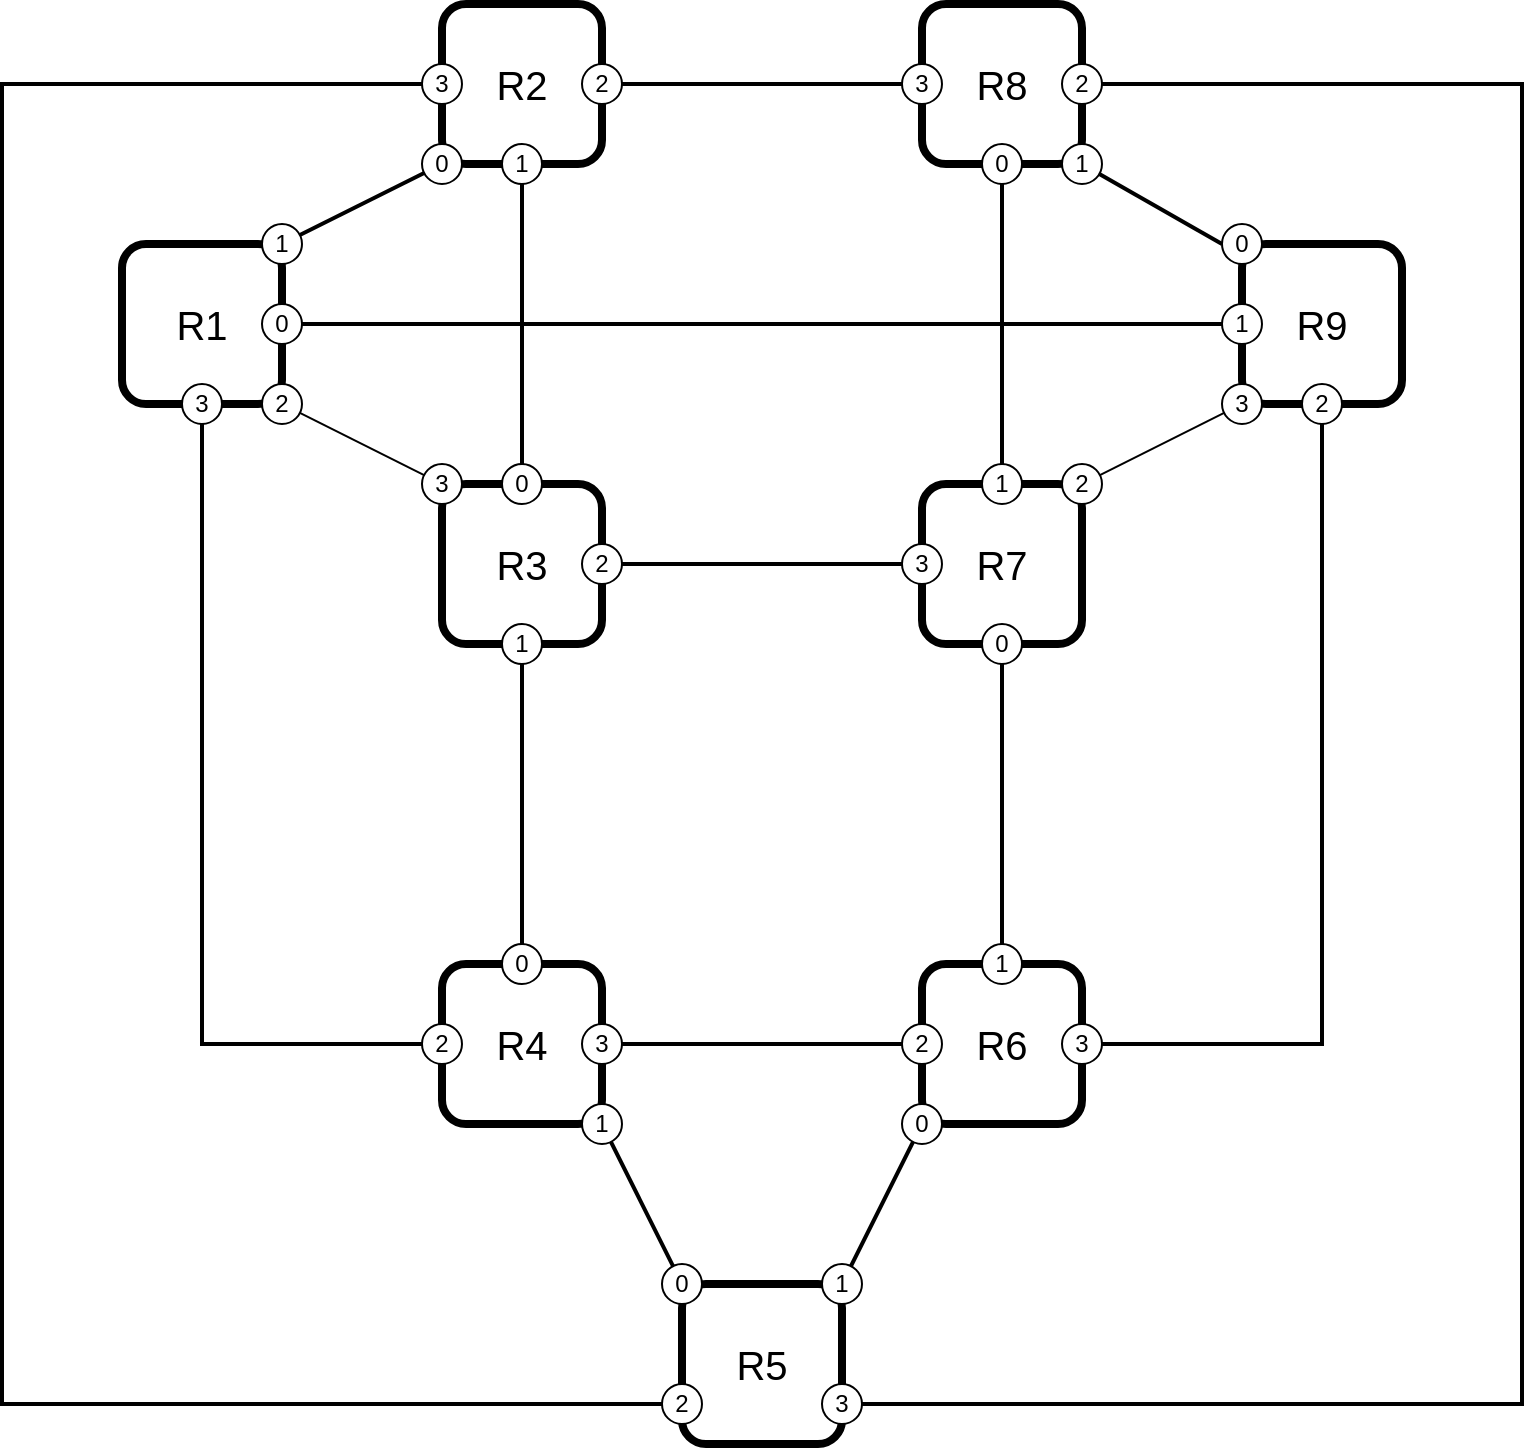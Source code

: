 <mxfile version="24.7.8" pages="3">
  <diagram name="old" id="K5TnG4yaBSOgg7m7bBT9">
    <mxGraphModel dx="1434" dy="914" grid="1" gridSize="10" guides="1" tooltips="1" connect="1" arrows="1" fold="1" page="1" pageScale="1" pageWidth="1100" pageHeight="850" math="0" shadow="0">
      <root>
        <mxCell id="0" />
        <mxCell id="1" parent="0" />
        <mxCell id="mAi5bpOYtt7wcQZXJckd-19" value="R2" style="rounded=1;whiteSpace=wrap;html=1;strokeWidth=4;fontFamily=Helvetica;fontSize=20;perimeterSpacing=1;" parent="1" vertex="1">
          <mxGeometry x="380" y="60" width="80" height="80" as="geometry" />
        </mxCell>
        <mxCell id="mAi5bpOYtt7wcQZXJckd-20" value="R8" style="rounded=1;whiteSpace=wrap;html=1;strokeWidth=4;fontFamily=Helvetica;fontSize=20;perimeterSpacing=1;" parent="1" vertex="1">
          <mxGeometry x="620" y="60" width="80" height="80" as="geometry" />
        </mxCell>
        <mxCell id="mAi5bpOYtt7wcQZXJckd-21" value="R3" style="rounded=1;whiteSpace=wrap;html=1;strokeWidth=4;fontFamily=Helvetica;fontSize=20;perimeterSpacing=1;" parent="1" vertex="1">
          <mxGeometry x="380" y="300" width="80" height="80" as="geometry" />
        </mxCell>
        <mxCell id="mAi5bpOYtt7wcQZXJckd-22" value="R7" style="rounded=1;whiteSpace=wrap;html=1;strokeWidth=4;fontFamily=Helvetica;fontSize=20;perimeterSpacing=1;" parent="1" vertex="1">
          <mxGeometry x="620" y="300" width="80" height="80" as="geometry" />
        </mxCell>
        <mxCell id="mAi5bpOYtt7wcQZXJckd-23" value="R4" style="rounded=1;whiteSpace=wrap;html=1;strokeWidth=4;fontFamily=Helvetica;fontSize=20;perimeterSpacing=1;" parent="1" vertex="1">
          <mxGeometry x="380" y="540" width="80" height="80" as="geometry" />
        </mxCell>
        <mxCell id="mAi5bpOYtt7wcQZXJckd-24" value="R6" style="rounded=1;whiteSpace=wrap;html=1;strokeWidth=4;fontFamily=Helvetica;fontSize=20;perimeterSpacing=1;" parent="1" vertex="1">
          <mxGeometry x="620" y="540" width="80" height="80" as="geometry" />
        </mxCell>
        <mxCell id="mAi5bpOYtt7wcQZXJckd-25" value="R1" style="rounded=1;whiteSpace=wrap;html=1;strokeWidth=4;fontFamily=Helvetica;fontSize=20;perimeterSpacing=1;" parent="1" vertex="1">
          <mxGeometry x="220" y="180" width="80" height="80" as="geometry" />
        </mxCell>
        <mxCell id="mAi5bpOYtt7wcQZXJckd-26" value="R9" style="rounded=1;whiteSpace=wrap;html=1;strokeWidth=4;fontFamily=Helvetica;fontSize=20;perimeterSpacing=1;" parent="1" vertex="1">
          <mxGeometry x="780" y="180" width="80" height="80" as="geometry" />
        </mxCell>
        <mxCell id="mAi5bpOYtt7wcQZXJckd-27" value="R5" style="rounded=1;whiteSpace=wrap;html=1;strokeWidth=4;fontFamily=Helvetica;fontSize=20;perimeterSpacing=1;" parent="1" vertex="1">
          <mxGeometry x="500" y="700" width="80" height="80" as="geometry" />
        </mxCell>
        <mxCell id="mAi5bpOYtt7wcQZXJckd-42" value="1" style="ellipse;whiteSpace=wrap;html=1;aspect=fixed;" parent="1" vertex="1">
          <mxGeometry x="290" y="170" width="20" height="20" as="geometry" />
        </mxCell>
        <mxCell id="mAi5bpOYtt7wcQZXJckd-58" value="0" style="ellipse;whiteSpace=wrap;html=1;aspect=fixed;" parent="1" vertex="1">
          <mxGeometry x="370" y="130" width="20" height="20" as="geometry" />
        </mxCell>
        <mxCell id="mAi5bpOYtt7wcQZXJckd-59" value="1" style="ellipse;whiteSpace=wrap;html=1;aspect=fixed;" parent="1" vertex="1">
          <mxGeometry x="410" y="130" width="20" height="20" as="geometry" />
        </mxCell>
        <mxCell id="mAi5bpOYtt7wcQZXJckd-60" value="0" style="ellipse;whiteSpace=wrap;html=1;aspect=fixed;" parent="1" vertex="1">
          <mxGeometry x="410" y="290" width="20" height="20" as="geometry" />
        </mxCell>
        <mxCell id="mAi5bpOYtt7wcQZXJckd-61" value="3" style="ellipse;whiteSpace=wrap;html=1;aspect=fixed;" parent="1" vertex="1">
          <mxGeometry x="370" y="290" width="20" height="20" as="geometry" />
        </mxCell>
        <mxCell id="mAi5bpOYtt7wcQZXJckd-62" value="2" style="ellipse;whiteSpace=wrap;html=1;aspect=fixed;" parent="1" vertex="1">
          <mxGeometry x="450" y="330" width="20" height="20" as="geometry" />
        </mxCell>
        <mxCell id="mAi5bpOYtt7wcQZXJckd-63" value="1" style="ellipse;whiteSpace=wrap;html=1;aspect=fixed;" parent="1" vertex="1">
          <mxGeometry x="410" y="370" width="20" height="20" as="geometry" />
        </mxCell>
        <mxCell id="mAi5bpOYtt7wcQZXJckd-64" value="0" style="ellipse;whiteSpace=wrap;html=1;aspect=fixed;" parent="1" vertex="1">
          <mxGeometry x="410" y="530" width="20" height="20" as="geometry" />
        </mxCell>
        <mxCell id="mAi5bpOYtt7wcQZXJckd-65" value="1" style="ellipse;whiteSpace=wrap;html=1;aspect=fixed;" parent="1" vertex="1">
          <mxGeometry x="650" y="530" width="20" height="20" as="geometry" />
        </mxCell>
        <mxCell id="mAi5bpOYtt7wcQZXJckd-66" value="0" style="ellipse;whiteSpace=wrap;html=1;aspect=fixed;" parent="1" vertex="1">
          <mxGeometry x="650" y="370" width="20" height="20" as="geometry" />
        </mxCell>
        <mxCell id="mAi5bpOYtt7wcQZXJckd-67" value="1" style="ellipse;whiteSpace=wrap;html=1;aspect=fixed;" parent="1" vertex="1">
          <mxGeometry x="650" y="290" width="20" height="20" as="geometry" />
        </mxCell>
        <mxCell id="mAi5bpOYtt7wcQZXJckd-68" value="0" style="ellipse;whiteSpace=wrap;html=1;aspect=fixed;" parent="1" vertex="1">
          <mxGeometry x="650" y="130" width="20" height="20" as="geometry" />
        </mxCell>
        <mxCell id="mAi5bpOYtt7wcQZXJckd-69" value="3" style="ellipse;whiteSpace=wrap;html=1;aspect=fixed;" parent="1" vertex="1">
          <mxGeometry x="610" y="90" width="20" height="20" as="geometry" />
        </mxCell>
        <mxCell id="mAi5bpOYtt7wcQZXJckd-70" value="2" style="ellipse;whiteSpace=wrap;html=1;aspect=fixed;" parent="1" vertex="1">
          <mxGeometry x="450" y="90" width="20" height="20" as="geometry" />
        </mxCell>
        <mxCell id="mAi5bpOYtt7wcQZXJckd-71" value="3" style="ellipse;whiteSpace=wrap;html=1;aspect=fixed;" parent="1" vertex="1">
          <mxGeometry x="770" y="250" width="20" height="20" as="geometry" />
        </mxCell>
        <mxCell id="mAi5bpOYtt7wcQZXJckd-72" value="0" style="ellipse;whiteSpace=wrap;html=1;aspect=fixed;" parent="1" vertex="1">
          <mxGeometry x="770" y="170" width="20" height="20" as="geometry" />
        </mxCell>
        <mxCell id="mAi5bpOYtt7wcQZXJckd-73" value="1" style="ellipse;whiteSpace=wrap;html=1;aspect=fixed;" parent="1" vertex="1">
          <mxGeometry x="690" y="130" width="20" height="20" as="geometry" />
        </mxCell>
        <mxCell id="mAi5bpOYtt7wcQZXJckd-74" value="2" style="ellipse;whiteSpace=wrap;html=1;aspect=fixed;" parent="1" vertex="1">
          <mxGeometry x="290" y="250" width="20" height="20" as="geometry" />
        </mxCell>
        <mxCell id="mAi5bpOYtt7wcQZXJckd-75" value="1" style="ellipse;whiteSpace=wrap;html=1;aspect=fixed;" parent="1" vertex="1">
          <mxGeometry x="450" y="610" width="20" height="20" as="geometry" />
        </mxCell>
        <mxCell id="mAi5bpOYtt7wcQZXJckd-76" value="3" style="ellipse;whiteSpace=wrap;html=1;aspect=fixed;" parent="1" vertex="1">
          <mxGeometry x="450" y="570" width="20" height="20" as="geometry" />
        </mxCell>
        <mxCell id="mAi5bpOYtt7wcQZXJckd-77" value="2" style="ellipse;whiteSpace=wrap;html=1;aspect=fixed;" parent="1" vertex="1">
          <mxGeometry x="610" y="570" width="20" height="20" as="geometry" />
        </mxCell>
        <mxCell id="mAi5bpOYtt7wcQZXJckd-78" value="0" style="ellipse;whiteSpace=wrap;html=1;aspect=fixed;" parent="1" vertex="1">
          <mxGeometry x="610" y="610" width="20" height="20" as="geometry" />
        </mxCell>
        <mxCell id="mAi5bpOYtt7wcQZXJckd-79" value="0" style="ellipse;whiteSpace=wrap;html=1;aspect=fixed;" parent="1" vertex="1">
          <mxGeometry x="490" y="690" width="20" height="20" as="geometry" />
        </mxCell>
        <mxCell id="mAi5bpOYtt7wcQZXJckd-80" value="1" style="ellipse;whiteSpace=wrap;html=1;aspect=fixed;" parent="1" vertex="1">
          <mxGeometry x="570" y="690" width="20" height="20" as="geometry" />
        </mxCell>
        <mxCell id="mAi5bpOYtt7wcQZXJckd-81" value="3" style="ellipse;whiteSpace=wrap;html=1;aspect=fixed;" parent="1" vertex="1">
          <mxGeometry x="610" y="330" width="20" height="20" as="geometry" />
        </mxCell>
        <mxCell id="mAi5bpOYtt7wcQZXJckd-82" value="2" style="ellipse;whiteSpace=wrap;html=1;aspect=fixed;" parent="1" vertex="1">
          <mxGeometry x="690" y="290" width="20" height="20" as="geometry" />
        </mxCell>
        <mxCell id="mAi5bpOYtt7wcQZXJckd-83" value="0" style="ellipse;whiteSpace=wrap;html=1;aspect=fixed;" parent="1" vertex="1">
          <mxGeometry x="290" y="210" width="20" height="20" as="geometry" />
        </mxCell>
        <mxCell id="mAi5bpOYtt7wcQZXJckd-84" value="1" style="ellipse;whiteSpace=wrap;html=1;aspect=fixed;" parent="1" vertex="1">
          <mxGeometry x="770" y="210" width="20" height="20" as="geometry" />
        </mxCell>
        <mxCell id="mAi5bpOYtt7wcQZXJckd-85" value="" style="endArrow=none;html=1;rounded=0;strokeWidth=2;" parent="1" source="mAi5bpOYtt7wcQZXJckd-42" target="mAi5bpOYtt7wcQZXJckd-58" edge="1">
          <mxGeometry width="50" height="50" relative="1" as="geometry">
            <mxPoint x="380" y="300" as="sourcePoint" />
            <mxPoint x="430" y="250" as="targetPoint" />
          </mxGeometry>
        </mxCell>
        <mxCell id="mAi5bpOYtt7wcQZXJckd-86" value="" style="endArrow=none;html=1;rounded=0;exitX=0.5;exitY=0;exitDx=0;exitDy=0;strokeWidth=2;" parent="1" source="mAi5bpOYtt7wcQZXJckd-60" target="mAi5bpOYtt7wcQZXJckd-59" edge="1">
          <mxGeometry width="50" height="50" relative="1" as="geometry">
            <mxPoint x="380" y="300" as="sourcePoint" />
            <mxPoint x="430" y="250" as="targetPoint" />
          </mxGeometry>
        </mxCell>
        <mxCell id="mAi5bpOYtt7wcQZXJckd-87" value="" style="endArrow=none;html=1;rounded=0;strokeWidth=2;" parent="1" source="mAi5bpOYtt7wcQZXJckd-64" target="mAi5bpOYtt7wcQZXJckd-63" edge="1">
          <mxGeometry width="50" height="50" relative="1" as="geometry">
            <mxPoint x="380" y="560" as="sourcePoint" />
            <mxPoint x="430" y="510" as="targetPoint" />
          </mxGeometry>
        </mxCell>
        <mxCell id="mAi5bpOYtt7wcQZXJckd-88" value="" style="endArrow=none;html=1;rounded=0;strokeWidth=2;" parent="1" source="mAi5bpOYtt7wcQZXJckd-79" target="mAi5bpOYtt7wcQZXJckd-75" edge="1">
          <mxGeometry width="50" height="50" relative="1" as="geometry">
            <mxPoint x="430" y="680" as="sourcePoint" />
            <mxPoint x="480" y="630" as="targetPoint" />
          </mxGeometry>
        </mxCell>
        <mxCell id="mAi5bpOYtt7wcQZXJckd-89" value="" style="endArrow=none;html=1;rounded=0;strokeWidth=2;" parent="1" source="mAi5bpOYtt7wcQZXJckd-76" target="mAi5bpOYtt7wcQZXJckd-77" edge="1">
          <mxGeometry width="50" height="50" relative="1" as="geometry">
            <mxPoint x="430" y="680" as="sourcePoint" />
            <mxPoint x="480" y="630" as="targetPoint" />
          </mxGeometry>
        </mxCell>
        <mxCell id="mAi5bpOYtt7wcQZXJckd-90" value="" style="endArrow=none;html=1;rounded=0;strokeWidth=2;" parent="1" source="mAi5bpOYtt7wcQZXJckd-80" target="mAi5bpOYtt7wcQZXJckd-78" edge="1">
          <mxGeometry width="50" height="50" relative="1" as="geometry">
            <mxPoint x="430" y="680" as="sourcePoint" />
            <mxPoint x="480" y="630" as="targetPoint" />
          </mxGeometry>
        </mxCell>
        <mxCell id="mAi5bpOYtt7wcQZXJckd-91" value="" style="endArrow=none;html=1;rounded=0;strokeWidth=2;" parent="1" source="mAi5bpOYtt7wcQZXJckd-65" target="mAi5bpOYtt7wcQZXJckd-66" edge="1">
          <mxGeometry width="50" height="50" relative="1" as="geometry">
            <mxPoint x="670" y="540" as="sourcePoint" />
            <mxPoint x="720" y="490" as="targetPoint" />
          </mxGeometry>
        </mxCell>
        <mxCell id="mAi5bpOYtt7wcQZXJckd-92" value="" style="endArrow=none;html=1;rounded=0;strokeWidth=2;" parent="1" source="mAi5bpOYtt7wcQZXJckd-62" target="mAi5bpOYtt7wcQZXJckd-81" edge="1">
          <mxGeometry width="50" height="50" relative="1" as="geometry">
            <mxPoint x="620" y="440" as="sourcePoint" />
            <mxPoint x="670" y="390" as="targetPoint" />
          </mxGeometry>
        </mxCell>
        <mxCell id="mAi5bpOYtt7wcQZXJckd-93" value="" style="endArrow=none;html=1;rounded=0;" parent="1" source="mAi5bpOYtt7wcQZXJckd-82" target="mAi5bpOYtt7wcQZXJckd-71" edge="1">
          <mxGeometry width="50" height="50" relative="1" as="geometry">
            <mxPoint x="620" y="340" as="sourcePoint" />
            <mxPoint x="670" y="290" as="targetPoint" />
          </mxGeometry>
        </mxCell>
        <mxCell id="mAi5bpOYtt7wcQZXJckd-94" value="" style="endArrow=none;html=1;rounded=0;entryX=0;entryY=0.5;entryDx=0;entryDy=0;strokeWidth=2;" parent="1" source="mAi5bpOYtt7wcQZXJckd-73" target="mAi5bpOYtt7wcQZXJckd-72" edge="1">
          <mxGeometry width="50" height="50" relative="1" as="geometry">
            <mxPoint x="620" y="230" as="sourcePoint" />
            <mxPoint x="670" y="180" as="targetPoint" />
          </mxGeometry>
        </mxCell>
        <mxCell id="mAi5bpOYtt7wcQZXJckd-95" value="" style="endArrow=none;html=1;rounded=0;strokeWidth=2;" parent="1" source="mAi5bpOYtt7wcQZXJckd-67" target="mAi5bpOYtt7wcQZXJckd-68" edge="1">
          <mxGeometry width="50" height="50" relative="1" as="geometry">
            <mxPoint x="620" y="220" as="sourcePoint" />
            <mxPoint x="670" y="170" as="targetPoint" />
          </mxGeometry>
        </mxCell>
        <mxCell id="mAi5bpOYtt7wcQZXJckd-96" value="" style="endArrow=none;html=1;rounded=0;strokeWidth=2;" parent="1" source="mAi5bpOYtt7wcQZXJckd-70" target="mAi5bpOYtt7wcQZXJckd-69" edge="1">
          <mxGeometry width="50" height="50" relative="1" as="geometry">
            <mxPoint x="530" y="220" as="sourcePoint" />
            <mxPoint x="580" y="170" as="targetPoint" />
          </mxGeometry>
        </mxCell>
        <mxCell id="mAi5bpOYtt7wcQZXJckd-97" value="" style="endArrow=none;html=1;rounded=0;" parent="1" source="mAi5bpOYtt7wcQZXJckd-74" target="mAi5bpOYtt7wcQZXJckd-61" edge="1">
          <mxGeometry width="50" height="50" relative="1" as="geometry">
            <mxPoint x="460" y="220" as="sourcePoint" />
            <mxPoint x="510" y="170" as="targetPoint" />
          </mxGeometry>
        </mxCell>
        <mxCell id="mAi5bpOYtt7wcQZXJckd-98" value="" style="endArrow=none;html=1;rounded=0;strokeWidth=2;" parent="1" source="mAi5bpOYtt7wcQZXJckd-83" target="mAi5bpOYtt7wcQZXJckd-84" edge="1">
          <mxGeometry width="50" height="50" relative="1" as="geometry">
            <mxPoint x="380" y="250" as="sourcePoint" />
            <mxPoint x="430" y="200" as="targetPoint" />
          </mxGeometry>
        </mxCell>
        <mxCell id="mAi5bpOYtt7wcQZXJckd-99" value="3" style="ellipse;whiteSpace=wrap;html=1;aspect=fixed;" parent="1" vertex="1">
          <mxGeometry x="250" y="250" width="20" height="20" as="geometry" />
        </mxCell>
        <mxCell id="mAi5bpOYtt7wcQZXJckd-100" value="2" style="ellipse;whiteSpace=wrap;html=1;aspect=fixed;" parent="1" vertex="1">
          <mxGeometry x="370" y="570" width="20" height="20" as="geometry" />
        </mxCell>
        <mxCell id="mAi5bpOYtt7wcQZXJckd-101" value="2" style="ellipse;whiteSpace=wrap;html=1;aspect=fixed;" parent="1" vertex="1">
          <mxGeometry x="810" y="250" width="20" height="20" as="geometry" />
        </mxCell>
        <mxCell id="mAi5bpOYtt7wcQZXJckd-102" value="3" style="ellipse;whiteSpace=wrap;html=1;aspect=fixed;" parent="1" vertex="1">
          <mxGeometry x="690" y="570" width="20" height="20" as="geometry" />
        </mxCell>
        <mxCell id="mAi5bpOYtt7wcQZXJckd-103" value="" style="endArrow=none;html=1;rounded=0;edgeStyle=orthogonalEdgeStyle;strokeWidth=2;" parent="1" source="mAi5bpOYtt7wcQZXJckd-100" target="mAi5bpOYtt7wcQZXJckd-99" edge="1">
          <mxGeometry width="50" height="50" relative="1" as="geometry">
            <mxPoint x="490" y="410" as="sourcePoint" />
            <mxPoint x="540" y="360" as="targetPoint" />
          </mxGeometry>
        </mxCell>
        <mxCell id="mAi5bpOYtt7wcQZXJckd-104" value="" style="endArrow=none;html=1;rounded=0;edgeStyle=orthogonalEdgeStyle;strokeWidth=2;" parent="1" source="mAi5bpOYtt7wcQZXJckd-102" target="mAi5bpOYtt7wcQZXJckd-101" edge="1">
          <mxGeometry width="50" height="50" relative="1" as="geometry">
            <mxPoint x="490" y="410" as="sourcePoint" />
            <mxPoint x="540" y="360" as="targetPoint" />
          </mxGeometry>
        </mxCell>
        <mxCell id="mAi5bpOYtt7wcQZXJckd-105" value="3" style="ellipse;whiteSpace=wrap;html=1;aspect=fixed;" parent="1" vertex="1">
          <mxGeometry x="370" y="90" width="20" height="20" as="geometry" />
        </mxCell>
        <mxCell id="mAi5bpOYtt7wcQZXJckd-106" value="2" style="ellipse;whiteSpace=wrap;html=1;aspect=fixed;" parent="1" vertex="1">
          <mxGeometry x="690" y="90" width="20" height="20" as="geometry" />
        </mxCell>
        <mxCell id="mAi5bpOYtt7wcQZXJckd-108" value="2" style="ellipse;whiteSpace=wrap;html=1;aspect=fixed;" parent="1" vertex="1">
          <mxGeometry x="490" y="750" width="20" height="20" as="geometry" />
        </mxCell>
        <mxCell id="mAi5bpOYtt7wcQZXJckd-109" value="3" style="ellipse;whiteSpace=wrap;html=1;aspect=fixed;" parent="1" vertex="1">
          <mxGeometry x="570" y="750" width="20" height="20" as="geometry" />
        </mxCell>
        <mxCell id="mAi5bpOYtt7wcQZXJckd-110" value="" style="endArrow=none;html=1;rounded=0;edgeStyle=orthogonalEdgeStyle;strokeWidth=2;" parent="1" source="mAi5bpOYtt7wcQZXJckd-108" target="mAi5bpOYtt7wcQZXJckd-105" edge="1">
          <mxGeometry width="50" height="50" relative="1" as="geometry">
            <mxPoint x="460" y="740" as="sourcePoint" />
            <mxPoint x="360" y="100" as="targetPoint" />
            <Array as="points">
              <mxPoint x="160" y="760" />
              <mxPoint x="160" y="100" />
            </Array>
          </mxGeometry>
        </mxCell>
        <mxCell id="mAi5bpOYtt7wcQZXJckd-111" value="" style="endArrow=none;html=1;rounded=0;edgeStyle=orthogonalEdgeStyle;strokeWidth=2;" parent="1" source="mAi5bpOYtt7wcQZXJckd-109" target="mAi5bpOYtt7wcQZXJckd-106" edge="1">
          <mxGeometry width="50" height="50" relative="1" as="geometry">
            <mxPoint x="490" y="270" as="sourcePoint" />
            <mxPoint x="540" y="220" as="targetPoint" />
            <Array as="points">
              <mxPoint x="920" y="760" />
              <mxPoint x="920" y="100" />
            </Array>
          </mxGeometry>
        </mxCell>
      </root>
    </mxGraphModel>
  </diagram>
  <diagram id="TZfqGonLEx3rINjEcH3S" name="uni">
    <mxGraphModel dx="1434" dy="914" grid="1" gridSize="10" guides="1" tooltips="1" connect="1" arrows="1" fold="1" page="1" pageScale="1" pageWidth="1100" pageHeight="850" math="0" shadow="0">
      <root>
        <mxCell id="0" />
        <mxCell id="1" parent="0" />
        <mxCell id="XlkFAfoqpxD81n8Z_oae-1" value="R1" style="rounded=1;whiteSpace=wrap;html=1;strokeWidth=5;fontFamily=Helvetica;fontSize=20;perimeterSpacing=1;fillColor=#D4E1F5;" parent="1" vertex="1">
          <mxGeometry x="40" y="240" width="80" height="80" as="geometry" />
        </mxCell>
        <mxCell id="XlkFAfoqpxD81n8Z_oae-2" value="1" style="ellipse;whiteSpace=wrap;html=1;aspect=fixed;" parent="1" vertex="1">
          <mxGeometry x="110" y="250" width="20" height="20" as="geometry" />
        </mxCell>
        <mxCell id="XlkFAfoqpxD81n8Z_oae-6" value="R9" style="rounded=1;whiteSpace=wrap;html=1;strokeWidth=5;fontFamily=Helvetica;fontSize=20;perimeterSpacing=1;fillColor=#D4E1F5;" parent="1" vertex="1">
          <mxGeometry x="40" y="480" width="80" height="80" as="geometry" />
        </mxCell>
        <mxCell id="XlkFAfoqpxD81n8Z_oae-7" value="R2" style="rounded=1;whiteSpace=wrap;html=1;strokeWidth=5;fontFamily=Helvetica;fontSize=20;perimeterSpacing=1;fillColor=#D4E1F5;" parent="1" vertex="1">
          <mxGeometry x="280" y="240" width="80" height="80" as="geometry" />
        </mxCell>
        <mxCell id="XlkFAfoqpxD81n8Z_oae-8" value="R8" style="rounded=1;whiteSpace=wrap;html=1;strokeWidth=5;fontFamily=Helvetica;fontSize=20;perimeterSpacing=1;fillColor=#D4E1F5;" parent="1" vertex="1">
          <mxGeometry x="280" y="480" width="80" height="80" as="geometry" />
        </mxCell>
        <mxCell id="XlkFAfoqpxD81n8Z_oae-9" value="R3" style="rounded=1;whiteSpace=wrap;html=1;strokeWidth=5;fontFamily=Helvetica;fontSize=20;perimeterSpacing=1;fillColor=#D4E1F5;" parent="1" vertex="1">
          <mxGeometry x="520" y="240" width="80" height="80" as="geometry" />
        </mxCell>
        <mxCell id="XlkFAfoqpxD81n8Z_oae-10" value="R7" style="rounded=1;whiteSpace=wrap;html=1;strokeWidth=5;fontFamily=Helvetica;fontSize=20;perimeterSpacing=1;fillColor=#D4E1F5;" parent="1" vertex="1">
          <mxGeometry x="520" y="480" width="80" height="80" as="geometry" />
        </mxCell>
        <mxCell id="XlkFAfoqpxD81n8Z_oae-11" value="R4" style="rounded=1;whiteSpace=wrap;html=1;strokeWidth=5;fontFamily=Helvetica;fontSize=20;perimeterSpacing=1;fillColor=#D4E1F5;" parent="1" vertex="1">
          <mxGeometry x="760" y="240" width="80" height="80" as="geometry" />
        </mxCell>
        <mxCell id="XlkFAfoqpxD81n8Z_oae-12" value="R6" style="rounded=1;whiteSpace=wrap;html=1;strokeWidth=5;fontFamily=Helvetica;fontSize=20;perimeterSpacing=1;fillColor=#D4E1F5;" parent="1" vertex="1">
          <mxGeometry x="760" y="480" width="80" height="80" as="geometry" />
        </mxCell>
        <mxCell id="XlkFAfoqpxD81n8Z_oae-13" value="R5" style="rounded=1;whiteSpace=wrap;html=1;strokeWidth=5;fontFamily=Helvetica;fontSize=20;perimeterSpacing=1;fillColor=#D4E1F5;" parent="1" vertex="1">
          <mxGeometry x="1000" y="360" width="80" height="80" as="geometry" />
        </mxCell>
        <mxCell id="XlkFAfoqpxD81n8Z_oae-14" value="0" style="ellipse;whiteSpace=wrap;html=1;aspect=fixed;" parent="1" vertex="1">
          <mxGeometry x="270" y="250" width="20" height="20" as="geometry" />
        </mxCell>
        <mxCell id="XlkFAfoqpxD81n8Z_oae-15" value="0" style="ellipse;whiteSpace=wrap;html=1;aspect=fixed;" parent="1" vertex="1">
          <mxGeometry x="110" y="530" width="20" height="20" as="geometry" />
        </mxCell>
        <mxCell id="XlkFAfoqpxD81n8Z_oae-16" value="1" style="ellipse;whiteSpace=wrap;html=1;aspect=fixed;" parent="1" vertex="1">
          <mxGeometry x="270" y="530" width="20" height="20" as="geometry" />
        </mxCell>
        <mxCell id="XlkFAfoqpxD81n8Z_oae-17" value="1" style="ellipse;whiteSpace=wrap;html=1;aspect=fixed;" parent="1" vertex="1">
          <mxGeometry x="350" y="250" width="20" height="20" as="geometry" />
        </mxCell>
        <mxCell id="XlkFAfoqpxD81n8Z_oae-18" value="0" style="ellipse;whiteSpace=wrap;html=1;aspect=fixed;" parent="1" vertex="1">
          <mxGeometry x="510" y="250" width="20" height="20" as="geometry" />
        </mxCell>
        <mxCell id="XlkFAfoqpxD81n8Z_oae-19" value="0" style="ellipse;whiteSpace=wrap;html=1;aspect=fixed;" parent="1" vertex="1">
          <mxGeometry x="350" y="530" width="20" height="20" as="geometry" />
        </mxCell>
        <mxCell id="XlkFAfoqpxD81n8Z_oae-20" value="1" style="ellipse;whiteSpace=wrap;html=1;aspect=fixed;" parent="1" vertex="1">
          <mxGeometry x="510" y="530" width="20" height="20" as="geometry" />
        </mxCell>
        <mxCell id="XlkFAfoqpxD81n8Z_oae-21" value="1" style="ellipse;whiteSpace=wrap;html=1;aspect=fixed;" parent="1" vertex="1">
          <mxGeometry x="590" y="250" width="20" height="20" as="geometry" />
        </mxCell>
        <mxCell id="XlkFAfoqpxD81n8Z_oae-22" value="0" style="ellipse;whiteSpace=wrap;html=1;aspect=fixed;" parent="1" vertex="1">
          <mxGeometry x="750" y="250" width="20" height="20" as="geometry" />
        </mxCell>
        <mxCell id="XlkFAfoqpxD81n8Z_oae-23" value="0" style="ellipse;whiteSpace=wrap;html=1;aspect=fixed;" parent="1" vertex="1">
          <mxGeometry x="590" y="530" width="20" height="20" as="geometry" />
        </mxCell>
        <mxCell id="XlkFAfoqpxD81n8Z_oae-24" value="1" style="ellipse;whiteSpace=wrap;html=1;aspect=fixed;" parent="1" vertex="1">
          <mxGeometry x="750" y="530" width="20" height="20" as="geometry" />
        </mxCell>
        <mxCell id="XlkFAfoqpxD81n8Z_oae-25" value="1" style="ellipse;whiteSpace=wrap;html=1;aspect=fixed;" parent="1" vertex="1">
          <mxGeometry x="830" y="270" width="20" height="20" as="geometry" />
        </mxCell>
        <mxCell id="XlkFAfoqpxD81n8Z_oae-26" value="0" style="ellipse;whiteSpace=wrap;html=1;aspect=fixed;" parent="1" vertex="1">
          <mxGeometry x="830" y="510" width="20" height="20" as="geometry" />
        </mxCell>
        <mxCell id="XlkFAfoqpxD81n8Z_oae-27" value="0" style="ellipse;whiteSpace=wrap;html=1;aspect=fixed;" parent="1" vertex="1">
          <mxGeometry x="990" y="370" width="20" height="20" as="geometry" />
        </mxCell>
        <mxCell id="XlkFAfoqpxD81n8Z_oae-28" value="1" style="ellipse;whiteSpace=wrap;html=1;aspect=fixed;" parent="1" vertex="1">
          <mxGeometry x="990" y="410" width="20" height="20" as="geometry" />
        </mxCell>
        <mxCell id="XlkFAfoqpxD81n8Z_oae-29" value="1" style="ellipse;whiteSpace=wrap;html=1;aspect=fixed;" parent="1" vertex="1">
          <mxGeometry x="50" y="550" width="20" height="20" as="geometry" />
        </mxCell>
        <mxCell id="XlkFAfoqpxD81n8Z_oae-30" value="0" style="ellipse;whiteSpace=wrap;html=1;aspect=fixed;" parent="1" vertex="1">
          <mxGeometry x="50" y="230" width="20" height="20" as="geometry" />
        </mxCell>
        <mxCell id="hTBzwgSSyY7SnHsEA0Em-1" value="3" style="ellipse;whiteSpace=wrap;html=1;aspect=fixed;" parent="1" vertex="1">
          <mxGeometry x="350" y="290" width="20" height="20" as="geometry" />
        </mxCell>
        <mxCell id="hTBzwgSSyY7SnHsEA0Em-2" value="2" style="ellipse;whiteSpace=wrap;html=1;aspect=fixed;" parent="1" vertex="1">
          <mxGeometry x="350" y="490" width="20" height="20" as="geometry" />
        </mxCell>
        <mxCell id="hTBzwgSSyY7SnHsEA0Em-3" value="2" style="ellipse;whiteSpace=wrap;html=1;aspect=fixed;" parent="1" vertex="1">
          <mxGeometry x="550" y="310" width="20" height="20" as="geometry" />
        </mxCell>
        <mxCell id="hTBzwgSSyY7SnHsEA0Em-4" value="3" style="ellipse;whiteSpace=wrap;html=1;aspect=fixed;" parent="1" vertex="1">
          <mxGeometry x="550" y="470" width="20" height="20" as="geometry" />
        </mxCell>
        <mxCell id="hTBzwgSSyY7SnHsEA0Em-5" value="2" style="ellipse;whiteSpace=wrap;html=1;aspect=fixed;" parent="1" vertex="1">
          <mxGeometry x="790" y="230" width="20" height="20" as="geometry" />
        </mxCell>
        <mxCell id="hTBzwgSSyY7SnHsEA0Em-6" value="3" style="ellipse;whiteSpace=wrap;html=1;aspect=fixed;" parent="1" vertex="1">
          <mxGeometry x="790" y="550" width="20" height="20" as="geometry" />
        </mxCell>
        <mxCell id="hTBzwgSSyY7SnHsEA0Em-7" value="2" style="ellipse;whiteSpace=wrap;html=1;aspect=fixed;" parent="1" vertex="1">
          <mxGeometry x="110" y="290" width="20" height="20" as="geometry" />
        </mxCell>
        <mxCell id="hTBzwgSSyY7SnHsEA0Em-8" value="3" style="ellipse;whiteSpace=wrap;html=1;aspect=fixed;" parent="1" vertex="1">
          <mxGeometry x="110" y="490" width="20" height="20" as="geometry" />
        </mxCell>
        <mxCell id="hTBzwgSSyY7SnHsEA0Em-9" value="2" style="ellipse;whiteSpace=wrap;html=1;aspect=fixed;" parent="1" vertex="1">
          <mxGeometry x="270" y="290" width="20" height="20" as="geometry" />
        </mxCell>
        <mxCell id="hTBzwgSSyY7SnHsEA0Em-10" value="3" style="ellipse;whiteSpace=wrap;html=1;aspect=fixed;" parent="1" vertex="1">
          <mxGeometry x="270" y="490" width="20" height="20" as="geometry" />
        </mxCell>
        <mxCell id="hTBzwgSSyY7SnHsEA0Em-15" value="3" style="ellipse;whiteSpace=wrap;html=1;aspect=fixed;" parent="1" vertex="1">
          <mxGeometry x="510" y="290" width="20" height="20" as="geometry" />
        </mxCell>
        <mxCell id="hTBzwgSSyY7SnHsEA0Em-16" value="2" style="ellipse;whiteSpace=wrap;html=1;aspect=fixed;" parent="1" vertex="1">
          <mxGeometry x="510" y="490" width="20" height="20" as="geometry" />
        </mxCell>
        <mxCell id="XlkFAfoqpxD81n8Z_oae-4" value="2" style="ellipse;whiteSpace=wrap;html=1;aspect=fixed;" parent="1" vertex="1">
          <mxGeometry x="1030" y="430" width="20" height="20" as="geometry" />
        </mxCell>
        <mxCell id="hTBzwgSSyY7SnHsEA0Em-18" value="3" style="ellipse;whiteSpace=wrap;html=1;aspect=fixed;" parent="1" vertex="1">
          <mxGeometry x="1030" y="350" width="20" height="20" as="geometry" />
        </mxCell>
        <mxCell id="hTBzwgSSyY7SnHsEA0Em-19" value="3" style="ellipse;whiteSpace=wrap;html=1;aspect=fixed;" parent="1" vertex="1">
          <mxGeometry x="90" y="230" width="20" height="20" as="geometry" />
        </mxCell>
        <mxCell id="hTBzwgSSyY7SnHsEA0Em-20" value="2" style="ellipse;whiteSpace=wrap;html=1;aspect=fixed;" parent="1" vertex="1">
          <mxGeometry x="90" y="550" width="20" height="20" as="geometry" />
        </mxCell>
        <mxCell id="hTBzwgSSyY7SnHsEA0Em-21" value="3" style="ellipse;whiteSpace=wrap;html=1;aspect=fixed;" parent="1" vertex="1">
          <mxGeometry x="790" y="310" width="20" height="20" as="geometry" />
        </mxCell>
        <mxCell id="hTBzwgSSyY7SnHsEA0Em-22" value="2" style="ellipse;whiteSpace=wrap;html=1;aspect=fixed;" parent="1" vertex="1">
          <mxGeometry x="790" y="470" width="20" height="20" as="geometry" />
        </mxCell>
        <mxCell id="-cBxk7fLiJrXRpnCx0br-1" value="" style="endArrow=none;html=1;rounded=0;strokeWidth=3;strokeColor=#0066CC;" parent="1" source="hTBzwgSSyY7SnHsEA0Em-10" target="hTBzwgSSyY7SnHsEA0Em-7" edge="1">
          <mxGeometry width="50" height="50" relative="1" as="geometry">
            <mxPoint x="420" y="370" as="sourcePoint" />
            <mxPoint x="420" y="230" as="targetPoint" />
          </mxGeometry>
        </mxCell>
        <mxCell id="-cBxk7fLiJrXRpnCx0br-2" value="" style="endArrow=none;html=1;rounded=0;strokeWidth=3;strokeColor=#0066CC;" parent="1" source="XlkFAfoqpxD81n8Z_oae-14" target="XlkFAfoqpxD81n8Z_oae-2" edge="1">
          <mxGeometry width="50" height="50" relative="1" as="geometry">
            <mxPoint x="180" y="200" as="sourcePoint" />
            <mxPoint x="430" y="220" as="targetPoint" />
          </mxGeometry>
        </mxCell>
        <mxCell id="-cBxk7fLiJrXRpnCx0br-3" value="" style="endArrow=none;html=1;rounded=0;strokeWidth=3;strokeColor=#0066CC;" parent="1" source="hTBzwgSSyY7SnHsEA0Em-9" target="hTBzwgSSyY7SnHsEA0Em-8" edge="1">
          <mxGeometry width="50" height="50" relative="1" as="geometry">
            <mxPoint x="270" y="390" as="sourcePoint" />
            <mxPoint x="200" y="430" as="targetPoint" />
          </mxGeometry>
        </mxCell>
        <mxCell id="-cBxk7fLiJrXRpnCx0br-4" value="" style="endArrow=none;html=1;rounded=0;strokeWidth=3;strokeColor=#0066CC;" parent="1" source="XlkFAfoqpxD81n8Z_oae-15" target="XlkFAfoqpxD81n8Z_oae-16" edge="1">
          <mxGeometry width="50" height="50" relative="1" as="geometry">
            <mxPoint x="450" y="420" as="sourcePoint" />
            <mxPoint x="450" y="280" as="targetPoint" />
          </mxGeometry>
        </mxCell>
        <mxCell id="-cBxk7fLiJrXRpnCx0br-5" value="" style="endArrow=none;html=1;rounded=0;strokeWidth=5;strokeColor=#004C99;" parent="1" source="XlkFAfoqpxD81n8Z_oae-18" target="XlkFAfoqpxD81n8Z_oae-17" edge="1">
          <mxGeometry width="50" height="50" relative="1" as="geometry">
            <mxPoint x="460" y="390" as="sourcePoint" />
            <mxPoint x="460" y="250" as="targetPoint" />
          </mxGeometry>
        </mxCell>
        <mxCell id="-cBxk7fLiJrXRpnCx0br-6" value="" style="endArrow=none;html=1;rounded=0;strokeWidth=5;strokeColor=#004C99;" parent="1" source="hTBzwgSSyY7SnHsEA0Em-16" target="hTBzwgSSyY7SnHsEA0Em-1" edge="1">
          <mxGeometry width="50" height="50" relative="1" as="geometry">
            <mxPoint x="470" y="420" as="sourcePoint" />
            <mxPoint x="470" y="280" as="targetPoint" />
          </mxGeometry>
        </mxCell>
        <mxCell id="-cBxk7fLiJrXRpnCx0br-7" value="" style="endArrow=none;html=1;rounded=0;strokeWidth=5;strokeColor=#004C99;" parent="1" source="hTBzwgSSyY7SnHsEA0Em-2" target="hTBzwgSSyY7SnHsEA0Em-15" edge="1">
          <mxGeometry width="50" height="50" relative="1" as="geometry">
            <mxPoint x="480" y="430" as="sourcePoint" />
            <mxPoint x="480" y="290" as="targetPoint" />
          </mxGeometry>
        </mxCell>
        <mxCell id="-cBxk7fLiJrXRpnCx0br-8" value="" style="endArrow=none;html=1;rounded=0;strokeWidth=5;strokeColor=#004C99;" parent="1" source="hTBzwgSSyY7SnHsEA0Em-4" target="hTBzwgSSyY7SnHsEA0Em-3" edge="1">
          <mxGeometry width="50" height="50" relative="1" as="geometry">
            <mxPoint x="490" y="440" as="sourcePoint" />
            <mxPoint x="490" y="300" as="targetPoint" />
          </mxGeometry>
        </mxCell>
        <mxCell id="-cBxk7fLiJrXRpnCx0br-9" value="" style="endArrow=none;html=1;rounded=0;strokeWidth=3;strokeColor=#0066CC;" parent="1" source="XlkFAfoqpxD81n8Z_oae-22" target="XlkFAfoqpxD81n8Z_oae-21" edge="1">
          <mxGeometry width="50" height="50" relative="1" as="geometry">
            <mxPoint x="500" y="430" as="sourcePoint" />
            <mxPoint x="500" y="290" as="targetPoint" />
          </mxGeometry>
        </mxCell>
        <mxCell id="-cBxk7fLiJrXRpnCx0br-10" value="" style="endArrow=none;html=1;rounded=0;strokeWidth=3;strokeColor=#0066CC;" parent="1" source="XlkFAfoqpxD81n8Z_oae-24" target="XlkFAfoqpxD81n8Z_oae-23" edge="1">
          <mxGeometry width="50" height="50" relative="1" as="geometry">
            <mxPoint x="690" y="510" as="sourcePoint" />
            <mxPoint x="690" y="370" as="targetPoint" />
          </mxGeometry>
        </mxCell>
        <mxCell id="-cBxk7fLiJrXRpnCx0br-11" value="" style="endArrow=none;html=1;rounded=0;strokeWidth=2;edgeStyle=orthogonalEdgeStyle;" parent="1" source="hTBzwgSSyY7SnHsEA0Em-6" target="hTBzwgSSyY7SnHsEA0Em-20" edge="1">
          <mxGeometry width="50" height="50" relative="1" as="geometry">
            <mxPoint x="720" y="480" as="sourcePoint" />
            <mxPoint x="720" y="340" as="targetPoint" />
            <Array as="points">
              <mxPoint x="800" y="640" />
              <mxPoint x="100" y="640" />
            </Array>
          </mxGeometry>
        </mxCell>
        <mxCell id="-cBxk7fLiJrXRpnCx0br-12" value="" style="endArrow=none;html=1;rounded=0;strokeWidth=3;strokeColor=#0066CC;" parent="1" source="hTBzwgSSyY7SnHsEA0Em-22" target="hTBzwgSSyY7SnHsEA0Em-21" edge="1">
          <mxGeometry width="50" height="50" relative="1" as="geometry">
            <mxPoint x="900" y="480" as="sourcePoint" />
            <mxPoint x="900" y="340" as="targetPoint" />
          </mxGeometry>
        </mxCell>
        <mxCell id="-cBxk7fLiJrXRpnCx0br-13" value="" style="endArrow=none;html=1;rounded=0;strokeWidth=2;" parent="1" source="XlkFAfoqpxD81n8Z_oae-27" target="XlkFAfoqpxD81n8Z_oae-25" edge="1">
          <mxGeometry width="50" height="50" relative="1" as="geometry">
            <mxPoint x="910" y="450" as="sourcePoint" />
            <mxPoint x="910" y="310" as="targetPoint" />
          </mxGeometry>
        </mxCell>
        <mxCell id="-cBxk7fLiJrXRpnCx0br-14" value="" style="endArrow=none;html=1;rounded=0;strokeWidth=2;" parent="1" source="XlkFAfoqpxD81n8Z_oae-26" target="XlkFAfoqpxD81n8Z_oae-28" edge="1">
          <mxGeometry width="50" height="50" relative="1" as="geometry">
            <mxPoint x="920" y="560" as="sourcePoint" />
            <mxPoint x="920" y="420" as="targetPoint" />
          </mxGeometry>
        </mxCell>
        <mxCell id="-cBxk7fLiJrXRpnCx0br-15" value="" style="endArrow=none;html=1;rounded=0;strokeWidth=2;edgeStyle=orthogonalEdgeStyle;" parent="1" source="hTBzwgSSyY7SnHsEA0Em-5" target="hTBzwgSSyY7SnHsEA0Em-19" edge="1">
          <mxGeometry width="50" height="50" relative="1" as="geometry">
            <mxPoint x="440" y="210" as="sourcePoint" />
            <mxPoint x="100" y="380" as="targetPoint" />
            <Array as="points">
              <mxPoint x="800" y="160" />
              <mxPoint x="100" y="160" />
            </Array>
          </mxGeometry>
        </mxCell>
        <mxCell id="-cBxk7fLiJrXRpnCx0br-16" value="" style="endArrow=none;html=1;rounded=0;strokeWidth=2;edgeStyle=orthogonalEdgeStyle;" parent="1" source="hTBzwgSSyY7SnHsEA0Em-18" target="XlkFAfoqpxD81n8Z_oae-30" edge="1">
          <mxGeometry width="50" height="50" relative="1" as="geometry">
            <mxPoint x="560" y="180" as="sourcePoint" />
            <mxPoint x="570" y="380" as="targetPoint" />
            <Array as="points">
              <mxPoint x="1040" y="120" />
              <mxPoint x="60" y="120" />
            </Array>
          </mxGeometry>
        </mxCell>
        <mxCell id="-cBxk7fLiJrXRpnCx0br-17" value="" style="endArrow=none;html=1;rounded=0;strokeWidth=2;edgeStyle=orthogonalEdgeStyle;" parent="1" source="XlkFAfoqpxD81n8Z_oae-4" target="XlkFAfoqpxD81n8Z_oae-29" edge="1">
          <mxGeometry width="50" height="50" relative="1" as="geometry">
            <mxPoint x="580" y="530" as="sourcePoint" />
            <mxPoint x="580" y="390" as="targetPoint" />
            <Array as="points">
              <mxPoint x="1040" y="680" />
              <mxPoint x="60" y="680" />
            </Array>
          </mxGeometry>
        </mxCell>
        <mxCell id="-cBxk7fLiJrXRpnCx0br-18" value="" style="endArrow=none;html=1;rounded=0;strokeWidth=5;strokeColor=#004C99;" parent="1" source="XlkFAfoqpxD81n8Z_oae-20" target="XlkFAfoqpxD81n8Z_oae-19" edge="1">
          <mxGeometry width="50" height="50" relative="1" as="geometry">
            <mxPoint x="590" y="560" as="sourcePoint" />
            <mxPoint x="590" y="420" as="targetPoint" />
          </mxGeometry>
        </mxCell>
        <mxCell id="WUiQoT11VEsdVO_QjTTb-1" value="10.0.0.1" style="rounded=0;whiteSpace=wrap;html=1;strokeColor=none;fillColor=none;labelBackgroundColor=default;fontStyle=0" parent="1" vertex="1">
          <mxGeometry x="40" y="290" width="80" height="20" as="geometry" />
        </mxCell>
        <mxCell id="WUiQoT11VEsdVO_QjTTb-2" value="10.0.0.2" style="rounded=0;whiteSpace=wrap;html=1;strokeColor=none;fillColor=none;labelBackgroundColor=default;fontStyle=0" parent="1" vertex="1">
          <mxGeometry x="280" y="290" width="80" height="20" as="geometry" />
        </mxCell>
        <mxCell id="WUiQoT11VEsdVO_QjTTb-3" value="10.0.0.3" style="rounded=0;whiteSpace=wrap;html=1;strokeColor=none;fillColor=none;labelBackgroundColor=default;fontStyle=0" parent="1" vertex="1">
          <mxGeometry x="520" y="290" width="80" height="20" as="geometry" />
        </mxCell>
        <mxCell id="WUiQoT11VEsdVO_QjTTb-4" value="10.0.0.4" style="rounded=0;whiteSpace=wrap;html=1;strokeColor=none;fillColor=none;labelBackgroundColor=default;fontStyle=0" parent="1" vertex="1">
          <mxGeometry x="760" y="290" width="80" height="20" as="geometry" />
        </mxCell>
        <mxCell id="WUiQoT11VEsdVO_QjTTb-5" value="10.0.0.9" style="rounded=0;whiteSpace=wrap;html=1;strokeColor=none;fillColor=none;labelBackgroundColor=default;fontStyle=0" parent="1" vertex="1">
          <mxGeometry x="40" y="530" width="80" height="20" as="geometry" />
        </mxCell>
        <mxCell id="WUiQoT11VEsdVO_QjTTb-6" value="10.0.0.8" style="rounded=0;whiteSpace=wrap;html=1;strokeColor=none;fillColor=none;labelBackgroundColor=default;fontStyle=0" parent="1" vertex="1">
          <mxGeometry x="280" y="530" width="80" height="20" as="geometry" />
        </mxCell>
        <mxCell id="WUiQoT11VEsdVO_QjTTb-7" value="10.0.0.7" style="rounded=0;whiteSpace=wrap;html=1;strokeColor=none;fillColor=none;labelBackgroundColor=default;fontStyle=0" parent="1" vertex="1">
          <mxGeometry x="520" y="530" width="80" height="20" as="geometry" />
        </mxCell>
        <mxCell id="WUiQoT11VEsdVO_QjTTb-8" value="10.0.0.6" style="rounded=0;whiteSpace=wrap;html=1;strokeColor=none;fillColor=none;labelBackgroundColor=default;fontStyle=0" parent="1" vertex="1">
          <mxGeometry x="760" y="530" width="80" height="20" as="geometry" />
        </mxCell>
        <mxCell id="WUiQoT11VEsdVO_QjTTb-9" value="10.0.0.5" style="rounded=0;whiteSpace=wrap;html=1;strokeColor=none;fillColor=none;labelBackgroundColor=default;fontStyle=0" parent="1" vertex="1">
          <mxGeometry x="1000" y="410" width="80" height="20" as="geometry" />
        </mxCell>
      </root>
    </mxGraphModel>
  </diagram>
  <diagram id="u3efnkHGaRXb5fe7L6AK" name="sp">
    <mxGraphModel dx="956" dy="608" grid="1" gridSize="10" guides="1" tooltips="1" connect="1" arrows="1" fold="1" page="1" pageScale="1" pageWidth="1100" pageHeight="850" math="0" shadow="0">
      <root>
        <mxCell id="0" />
        <mxCell id="1" parent="0" />
        <mxCell id="ph8_u4nFXmJngYSQQ6gG-1" value="PE11" style="rounded=1;whiteSpace=wrap;html=1;strokeWidth=5;fontFamily=Helvetica;fontSize=20;perimeterSpacing=1;fillColor=#D4E1F5;" parent="1" vertex="1">
          <mxGeometry x="200" y="240" width="80" height="80" as="geometry" />
        </mxCell>
        <mxCell id="ph8_u4nFXmJngYSQQ6gG-2" value="0" style="ellipse;whiteSpace=wrap;html=1;aspect=fixed;" parent="1" vertex="1">
          <mxGeometry x="270" y="250" width="20" height="20" as="geometry" />
        </mxCell>
        <mxCell id="ph8_u4nFXmJngYSQQ6gG-3" value="PE12" style="rounded=1;whiteSpace=wrap;html=1;strokeWidth=5;fontFamily=Helvetica;fontSize=20;perimeterSpacing=1;fillColor=#D4E1F5;" parent="1" vertex="1">
          <mxGeometry x="200" y="480" width="80" height="80" as="geometry" />
        </mxCell>
        <mxCell id="ph8_u4nFXmJngYSQQ6gG-4" value="BB11" style="rounded=1;whiteSpace=wrap;html=1;strokeWidth=5;fontFamily=Helvetica;fontSize=20;perimeterSpacing=1;fillColor=#D4E1F5;" parent="1" vertex="1">
          <mxGeometry x="400" y="240" width="80" height="80" as="geometry" />
        </mxCell>
        <mxCell id="ph8_u4nFXmJngYSQQ6gG-5" value="BB12" style="rounded=1;whiteSpace=wrap;html=1;strokeWidth=5;fontFamily=Helvetica;fontSize=20;perimeterSpacing=1;fillColor=#D4E1F5;" parent="1" vertex="1">
          <mxGeometry x="400" y="480" width="80" height="80" as="geometry" />
        </mxCell>
        <mxCell id="ph8_u4nFXmJngYSQQ6gG-6" value="BB21" style="rounded=1;whiteSpace=wrap;html=1;strokeWidth=5;fontFamily=Helvetica;fontSize=20;perimeterSpacing=1;fillColor=#D4E1F5;" parent="1" vertex="1">
          <mxGeometry x="640" y="240" width="80" height="80" as="geometry" />
        </mxCell>
        <mxCell id="ph8_u4nFXmJngYSQQ6gG-7" value="BB22" style="rounded=1;whiteSpace=wrap;html=1;strokeWidth=5;fontFamily=Helvetica;fontSize=20;perimeterSpacing=1;fillColor=#D4E1F5;" parent="1" vertex="1">
          <mxGeometry x="640" y="480" width="80" height="80" as="geometry" />
        </mxCell>
        <mxCell id="ph8_u4nFXmJngYSQQ6gG-8" value="PE21" style="rounded=1;whiteSpace=wrap;html=1;strokeWidth=5;fontFamily=Helvetica;fontSize=20;perimeterSpacing=1;fillColor=#D4E1F5;" parent="1" vertex="1">
          <mxGeometry x="840" y="240" width="80" height="80" as="geometry" />
        </mxCell>
        <mxCell id="ph8_u4nFXmJngYSQQ6gG-9" value="PE22" style="rounded=1;whiteSpace=wrap;html=1;strokeWidth=5;fontFamily=Helvetica;fontSize=20;perimeterSpacing=1;fillColor=#D4E1F5;" parent="1" vertex="1">
          <mxGeometry x="840" y="480" width="80" height="80" as="geometry" />
        </mxCell>
        <mxCell id="ph8_u4nFXmJngYSQQ6gG-10" value="CE" style="rounded=1;whiteSpace=wrap;html=1;strokeWidth=5;fontFamily=Helvetica;fontSize=20;perimeterSpacing=1;fillColor=#D4E1F5;" parent="1" vertex="1">
          <mxGeometry x="1000" y="360" width="80" height="80" as="geometry" />
        </mxCell>
        <mxCell id="ph8_u4nFXmJngYSQQ6gG-11" value="2" style="ellipse;whiteSpace=wrap;html=1;aspect=fixed;" parent="1" vertex="1">
          <mxGeometry x="390" y="250" width="20" height="20" as="geometry" />
        </mxCell>
        <mxCell id="ph8_u4nFXmJngYSQQ6gG-12" value="0" style="ellipse;whiteSpace=wrap;html=1;aspect=fixed;" parent="1" vertex="1">
          <mxGeometry x="270" y="530" width="20" height="20" as="geometry" />
        </mxCell>
        <mxCell id="ph8_u4nFXmJngYSQQ6gG-13" value="2" style="ellipse;whiteSpace=wrap;html=1;aspect=fixed;" parent="1" vertex="1">
          <mxGeometry x="390" y="530" width="20" height="20" as="geometry" />
        </mxCell>
        <mxCell id="ph8_u4nFXmJngYSQQ6gG-14" value="0" style="ellipse;whiteSpace=wrap;html=1;aspect=fixed;" parent="1" vertex="1">
          <mxGeometry x="470" y="250" width="20" height="20" as="geometry" />
        </mxCell>
        <mxCell id="ph8_u4nFXmJngYSQQ6gG-15" value="0" style="ellipse;whiteSpace=wrap;html=1;aspect=fixed;" parent="1" vertex="1">
          <mxGeometry x="630" y="250" width="20" height="20" as="geometry" />
        </mxCell>
        <mxCell id="ph8_u4nFXmJngYSQQ6gG-16" value="0" style="ellipse;whiteSpace=wrap;html=1;aspect=fixed;" parent="1" vertex="1">
          <mxGeometry x="470" y="530" width="20" height="20" as="geometry" />
        </mxCell>
        <mxCell id="ph8_u4nFXmJngYSQQ6gG-17" value="0" style="ellipse;whiteSpace=wrap;html=1;aspect=fixed;" parent="1" vertex="1">
          <mxGeometry x="630" y="530" width="20" height="20" as="geometry" />
        </mxCell>
        <mxCell id="ph8_u4nFXmJngYSQQ6gG-18" value="2" style="ellipse;whiteSpace=wrap;html=1;aspect=fixed;" parent="1" vertex="1">
          <mxGeometry x="710" y="250" width="20" height="20" as="geometry" />
        </mxCell>
        <mxCell id="ph8_u4nFXmJngYSQQ6gG-19" value="0" style="ellipse;whiteSpace=wrap;html=1;aspect=fixed;" parent="1" vertex="1">
          <mxGeometry x="830" y="250" width="20" height="20" as="geometry" />
        </mxCell>
        <mxCell id="ph8_u4nFXmJngYSQQ6gG-20" value="2" style="ellipse;whiteSpace=wrap;html=1;aspect=fixed;" parent="1" vertex="1">
          <mxGeometry x="710" y="530" width="20" height="20" as="geometry" />
        </mxCell>
        <mxCell id="ph8_u4nFXmJngYSQQ6gG-21" value="0" style="ellipse;whiteSpace=wrap;html=1;aspect=fixed;" parent="1" vertex="1">
          <mxGeometry x="830" y="530" width="20" height="20" as="geometry" />
        </mxCell>
        <mxCell id="ph8_u4nFXmJngYSQQ6gG-22" value="3" style="ellipse;whiteSpace=wrap;html=1;aspect=fixed;" parent="1" vertex="1">
          <mxGeometry x="910" y="270" width="20" height="20" as="geometry" />
        </mxCell>
        <mxCell id="ph8_u4nFXmJngYSQQ6gG-23" value="3" style="ellipse;whiteSpace=wrap;html=1;aspect=fixed;" parent="1" vertex="1">
          <mxGeometry x="910" y="510" width="20" height="20" as="geometry" />
        </mxCell>
        <mxCell id="ph8_u4nFXmJngYSQQ6gG-26" value="3" style="ellipse;whiteSpace=wrap;html=1;aspect=fixed;" parent="1" vertex="1">
          <mxGeometry x="190" y="530" width="20" height="20" as="geometry" />
        </mxCell>
        <mxCell id="ph8_u4nFXmJngYSQQ6gG-27" value="3" style="ellipse;whiteSpace=wrap;html=1;aspect=fixed;" parent="1" vertex="1">
          <mxGeometry x="190" y="250" width="20" height="20" as="geometry" />
        </mxCell>
        <mxCell id="ph8_u4nFXmJngYSQQ6gG-28" value="1" style="ellipse;whiteSpace=wrap;html=1;aspect=fixed;" parent="1" vertex="1">
          <mxGeometry x="470" y="290" width="20" height="20" as="geometry" />
        </mxCell>
        <mxCell id="ph8_u4nFXmJngYSQQ6gG-29" value="1" style="ellipse;whiteSpace=wrap;html=1;aspect=fixed;" parent="1" vertex="1">
          <mxGeometry x="470" y="490" width="20" height="20" as="geometry" />
        </mxCell>
        <mxCell id="ph8_u4nFXmJngYSQQ6gG-30" value="4" style="ellipse;whiteSpace=wrap;html=1;aspect=fixed;" parent="1" vertex="1">
          <mxGeometry x="670" y="310" width="20" height="20" as="geometry" />
        </mxCell>
        <mxCell id="ph8_u4nFXmJngYSQQ6gG-31" value="4" style="ellipse;whiteSpace=wrap;html=1;aspect=fixed;" parent="1" vertex="1">
          <mxGeometry x="670" y="470" width="20" height="20" as="geometry" />
        </mxCell>
        <mxCell id="ph8_u4nFXmJngYSQQ6gG-32" value="4" style="ellipse;whiteSpace=wrap;html=1;aspect=fixed;" parent="1" vertex="1">
          <mxGeometry x="870" y="230" width="20" height="20" as="geometry" />
        </mxCell>
        <mxCell id="ph8_u4nFXmJngYSQQ6gG-33" value="4" style="ellipse;whiteSpace=wrap;html=1;aspect=fixed;" parent="1" vertex="1">
          <mxGeometry x="870" y="550" width="20" height="20" as="geometry" />
        </mxCell>
        <mxCell id="ph8_u4nFXmJngYSQQ6gG-34" value="1" style="ellipse;whiteSpace=wrap;html=1;aspect=fixed;" parent="1" vertex="1">
          <mxGeometry x="270" y="290" width="20" height="20" as="geometry" />
        </mxCell>
        <mxCell id="ph8_u4nFXmJngYSQQ6gG-35" value="1" style="ellipse;whiteSpace=wrap;html=1;aspect=fixed;" parent="1" vertex="1">
          <mxGeometry x="270" y="490" width="20" height="20" as="geometry" />
        </mxCell>
        <mxCell id="ph8_u4nFXmJngYSQQ6gG-36" value="3" style="ellipse;whiteSpace=wrap;html=1;aspect=fixed;" parent="1" vertex="1">
          <mxGeometry x="390" y="290" width="20" height="20" as="geometry" />
        </mxCell>
        <mxCell id="ph8_u4nFXmJngYSQQ6gG-37" value="3" style="ellipse;whiteSpace=wrap;html=1;aspect=fixed;" parent="1" vertex="1">
          <mxGeometry x="390" y="490" width="20" height="20" as="geometry" />
        </mxCell>
        <mxCell id="ph8_u4nFXmJngYSQQ6gG-38" value="1" style="ellipse;whiteSpace=wrap;html=1;aspect=fixed;" parent="1" vertex="1">
          <mxGeometry x="630" y="290" width="20" height="20" as="geometry" />
        </mxCell>
        <mxCell id="ph8_u4nFXmJngYSQQ6gG-39" value="1" style="ellipse;whiteSpace=wrap;html=1;aspect=fixed;" parent="1" vertex="1">
          <mxGeometry x="630" y="490" width="20" height="20" as="geometry" />
        </mxCell>
        <mxCell id="ph8_u4nFXmJngYSQQ6gG-40" value="3" style="ellipse;whiteSpace=wrap;html=1;aspect=fixed;" parent="1" vertex="1">
          <mxGeometry x="1030" y="430" width="20" height="20" as="geometry" />
        </mxCell>
        <mxCell id="ph8_u4nFXmJngYSQQ6gG-41" value="2" style="ellipse;whiteSpace=wrap;html=1;aspect=fixed;" parent="1" vertex="1">
          <mxGeometry x="1030" y="350" width="20" height="20" as="geometry" />
        </mxCell>
        <mxCell id="ph8_u4nFXmJngYSQQ6gG-42" value="4" style="ellipse;whiteSpace=wrap;html=1;aspect=fixed;" parent="1" vertex="1">
          <mxGeometry x="230" y="230" width="20" height="20" as="geometry" />
        </mxCell>
        <mxCell id="ph8_u4nFXmJngYSQQ6gG-43" value="4" style="ellipse;whiteSpace=wrap;html=1;aspect=fixed;" parent="1" vertex="1">
          <mxGeometry x="230" y="550" width="20" height="20" as="geometry" />
        </mxCell>
        <mxCell id="ph8_u4nFXmJngYSQQ6gG-44" value="2" style="ellipse;whiteSpace=wrap;html=1;aspect=fixed;" parent="1" vertex="1">
          <mxGeometry x="870" y="310" width="20" height="20" as="geometry" />
        </mxCell>
        <mxCell id="ph8_u4nFXmJngYSQQ6gG-45" value="2" style="ellipse;whiteSpace=wrap;html=1;aspect=fixed;" parent="1" vertex="1">
          <mxGeometry x="870" y="470" width="20" height="20" as="geometry" />
        </mxCell>
        <mxCell id="ph8_u4nFXmJngYSQQ6gG-46" value="" style="endArrow=none;html=1;rounded=0;strokeWidth=3;strokeColor=#0066CC;" parent="1" source="ph8_u4nFXmJngYSQQ6gG-37" target="ph8_u4nFXmJngYSQQ6gG-34" edge="1">
          <mxGeometry width="50" height="50" relative="1" as="geometry">
            <mxPoint x="350" y="490" as="sourcePoint" />
            <mxPoint x="540" y="230" as="targetPoint" />
          </mxGeometry>
        </mxCell>
        <mxCell id="ph8_u4nFXmJngYSQQ6gG-47" value="" style="endArrow=none;html=1;rounded=0;strokeWidth=3;strokeColor=#0066CC;" parent="1" source="ph8_u4nFXmJngYSQQ6gG-11" target="ph8_u4nFXmJngYSQQ6gG-2" edge="1">
          <mxGeometry width="50" height="50" relative="1" as="geometry">
            <mxPoint x="300" y="200" as="sourcePoint" />
            <mxPoint x="550" y="220" as="targetPoint" />
          </mxGeometry>
        </mxCell>
        <mxCell id="ph8_u4nFXmJngYSQQ6gG-48" value="" style="endArrow=none;html=1;rounded=0;strokeWidth=3;strokeColor=#0066CC;" parent="1" source="ph8_u4nFXmJngYSQQ6gG-36" target="ph8_u4nFXmJngYSQQ6gG-35" edge="1">
          <mxGeometry width="50" height="50" relative="1" as="geometry">
            <mxPoint x="390" y="390" as="sourcePoint" />
            <mxPoint x="320" y="430" as="targetPoint" />
          </mxGeometry>
        </mxCell>
        <mxCell id="ph8_u4nFXmJngYSQQ6gG-49" value="" style="endArrow=none;html=1;rounded=0;strokeWidth=3;strokeColor=#0066CC;" parent="1" source="ph8_u4nFXmJngYSQQ6gG-12" target="ph8_u4nFXmJngYSQQ6gG-13" edge="1">
          <mxGeometry width="50" height="50" relative="1" as="geometry">
            <mxPoint x="570" y="420" as="sourcePoint" />
            <mxPoint x="570" y="280" as="targetPoint" />
          </mxGeometry>
        </mxCell>
        <mxCell id="ph8_u4nFXmJngYSQQ6gG-50" value="" style="endArrow=none;html=1;rounded=0;strokeWidth=5;strokeColor=#004C99;" parent="1" source="ph8_u4nFXmJngYSQQ6gG-15" target="ph8_u4nFXmJngYSQQ6gG-14" edge="1">
          <mxGeometry width="50" height="50" relative="1" as="geometry">
            <mxPoint x="580" y="390" as="sourcePoint" />
            <mxPoint x="580" y="250" as="targetPoint" />
          </mxGeometry>
        </mxCell>
        <mxCell id="ph8_u4nFXmJngYSQQ6gG-51" value="" style="endArrow=none;html=1;rounded=0;strokeWidth=5;strokeColor=#004C99;" parent="1" source="ph8_u4nFXmJngYSQQ6gG-39" target="ph8_u4nFXmJngYSQQ6gG-28" edge="1">
          <mxGeometry width="50" height="50" relative="1" as="geometry">
            <mxPoint x="590" y="420" as="sourcePoint" />
            <mxPoint x="590" y="280" as="targetPoint" />
          </mxGeometry>
        </mxCell>
        <mxCell id="ph8_u4nFXmJngYSQQ6gG-52" value="" style="endArrow=none;html=1;rounded=0;strokeWidth=5;strokeColor=#004C99;" parent="1" source="ph8_u4nFXmJngYSQQ6gG-29" target="ph8_u4nFXmJngYSQQ6gG-38" edge="1">
          <mxGeometry width="50" height="50" relative="1" as="geometry">
            <mxPoint x="600" y="430" as="sourcePoint" />
            <mxPoint x="600" y="290" as="targetPoint" />
          </mxGeometry>
        </mxCell>
        <mxCell id="ph8_u4nFXmJngYSQQ6gG-53" value="" style="endArrow=none;html=1;rounded=0;strokeWidth=5;strokeColor=#004C99;" parent="1" source="ph8_u4nFXmJngYSQQ6gG-31" target="ph8_u4nFXmJngYSQQ6gG-30" edge="1">
          <mxGeometry width="50" height="50" relative="1" as="geometry">
            <mxPoint x="610" y="440" as="sourcePoint" />
            <mxPoint x="610" y="300" as="targetPoint" />
          </mxGeometry>
        </mxCell>
        <mxCell id="ph8_u4nFXmJngYSQQ6gG-54" value="" style="endArrow=none;html=1;rounded=0;strokeWidth=3;strokeColor=#0066CC;" parent="1" source="ph8_u4nFXmJngYSQQ6gG-19" target="ph8_u4nFXmJngYSQQ6gG-18" edge="1">
          <mxGeometry width="50" height="50" relative="1" as="geometry">
            <mxPoint x="620" y="430" as="sourcePoint" />
            <mxPoint x="620" y="290" as="targetPoint" />
          </mxGeometry>
        </mxCell>
        <mxCell id="ph8_u4nFXmJngYSQQ6gG-55" value="" style="endArrow=none;html=1;rounded=0;strokeWidth=3;strokeColor=#0066CC;" parent="1" source="ph8_u4nFXmJngYSQQ6gG-21" target="ph8_u4nFXmJngYSQQ6gG-20" edge="1">
          <mxGeometry width="50" height="50" relative="1" as="geometry">
            <mxPoint x="810" y="510" as="sourcePoint" />
            <mxPoint x="810" y="370" as="targetPoint" />
          </mxGeometry>
        </mxCell>
        <mxCell id="ph8_u4nFXmJngYSQQ6gG-56" value="" style="endArrow=none;html=1;rounded=0;strokeWidth=2;edgeStyle=orthogonalEdgeStyle;" parent="1" source="ph8_u4nFXmJngYSQQ6gG-33" target="ph8_u4nFXmJngYSQQ6gG-43" edge="1">
          <mxGeometry width="50" height="50" relative="1" as="geometry">
            <mxPoint x="840" y="480" as="sourcePoint" />
            <mxPoint x="840" y="340" as="targetPoint" />
            <Array as="points">
              <mxPoint x="880" y="640" />
              <mxPoint x="240" y="640" />
            </Array>
          </mxGeometry>
        </mxCell>
        <mxCell id="ph8_u4nFXmJngYSQQ6gG-57" value="" style="endArrow=none;html=1;rounded=0;strokeWidth=3;strokeColor=#0066CC;" parent="1" source="ph8_u4nFXmJngYSQQ6gG-45" target="ph8_u4nFXmJngYSQQ6gG-44" edge="1">
          <mxGeometry width="50" height="50" relative="1" as="geometry">
            <mxPoint x="980" y="480" as="sourcePoint" />
            <mxPoint x="980" y="340" as="targetPoint" />
          </mxGeometry>
        </mxCell>
        <mxCell id="ph8_u4nFXmJngYSQQ6gG-58" value="" style="endArrow=none;html=1;rounded=0;strokeWidth=2;edgeStyle=orthogonalEdgeStyle;" parent="1" source="ph8_u4nFXmJngYSQQ6gG-41" target="ph8_u4nFXmJngYSQQ6gG-22" edge="1">
          <mxGeometry width="50" height="50" relative="1" as="geometry">
            <mxPoint x="1030" y="450" as="sourcePoint" />
            <mxPoint x="1030" y="310" as="targetPoint" />
            <Array as="points">
              <mxPoint x="1040" y="280" />
            </Array>
          </mxGeometry>
        </mxCell>
        <mxCell id="ph8_u4nFXmJngYSQQ6gG-59" value="" style="endArrow=none;html=1;rounded=0;strokeWidth=2;edgeStyle=orthogonalEdgeStyle;" parent="1" source="m6mbniKU2bC_lXaC3nbN-22" target="ph8_u4nFXmJngYSQQ6gG-40" edge="1">
          <mxGeometry width="50" height="50" relative="1" as="geometry">
            <mxPoint x="1040" y="560" as="sourcePoint" />
            <mxPoint x="1040" y="420" as="targetPoint" />
          </mxGeometry>
        </mxCell>
        <mxCell id="ph8_u4nFXmJngYSQQ6gG-60" value="" style="endArrow=none;html=1;rounded=0;strokeWidth=2;edgeStyle=orthogonalEdgeStyle;" parent="1" source="ph8_u4nFXmJngYSQQ6gG-32" target="ph8_u4nFXmJngYSQQ6gG-42" edge="1">
          <mxGeometry width="50" height="50" relative="1" as="geometry">
            <mxPoint x="560" y="210" as="sourcePoint" />
            <mxPoint x="220" y="380" as="targetPoint" />
            <Array as="points">
              <mxPoint x="880" y="160" />
              <mxPoint x="240" y="160" />
            </Array>
          </mxGeometry>
        </mxCell>
        <mxCell id="ph8_u4nFXmJngYSQQ6gG-61" value="" style="endArrow=none;html=1;rounded=0;strokeWidth=2;edgeStyle=orthogonalEdgeStyle;" parent="1" source="m6mbniKU2bC_lXaC3nbN-52" target="ph8_u4nFXmJngYSQQ6gG-27" edge="1">
          <mxGeometry width="50" height="50" relative="1" as="geometry">
            <mxPoint x="680" y="180" as="sourcePoint" />
            <mxPoint x="690" y="380" as="targetPoint" />
            <Array as="points">
              <mxPoint x="80" y="260" />
            </Array>
          </mxGeometry>
        </mxCell>
        <mxCell id="ph8_u4nFXmJngYSQQ6gG-62" value="" style="endArrow=none;html=1;rounded=0;strokeWidth=2;edgeStyle=orthogonalEdgeStyle;" parent="1" source="m6mbniKU2bC_lXaC3nbN-53" target="ph8_u4nFXmJngYSQQ6gG-26" edge="1">
          <mxGeometry width="50" height="50" relative="1" as="geometry">
            <mxPoint x="700" y="530" as="sourcePoint" />
            <mxPoint x="700" y="390" as="targetPoint" />
            <Array as="points">
              <mxPoint x="80" y="540" />
            </Array>
          </mxGeometry>
        </mxCell>
        <mxCell id="ph8_u4nFXmJngYSQQ6gG-63" value="" style="endArrow=none;html=1;rounded=0;strokeWidth=5;strokeColor=#004C99;" parent="1" source="ph8_u4nFXmJngYSQQ6gG-17" target="ph8_u4nFXmJngYSQQ6gG-16" edge="1">
          <mxGeometry width="50" height="50" relative="1" as="geometry">
            <mxPoint x="710" y="560" as="sourcePoint" />
            <mxPoint x="710" y="420" as="targetPoint" />
          </mxGeometry>
        </mxCell>
        <mxCell id="ph8_u4nFXmJngYSQQ6gG-64" value="10.0.0.1" style="rounded=0;whiteSpace=wrap;html=1;strokeColor=none;fillColor=none;labelBackgroundColor=default;" parent="1" vertex="1">
          <mxGeometry x="400" y="290" width="80" height="20" as="geometry" />
        </mxCell>
        <mxCell id="ph8_u4nFXmJngYSQQ6gG-65" value="10.0.0.3" style="rounded=0;whiteSpace=wrap;html=1;strokeColor=none;fillColor=none;labelBackgroundColor=default;" parent="1" vertex="1">
          <mxGeometry x="640" y="290" width="80" height="20" as="geometry" />
        </mxCell>
        <mxCell id="ph8_u4nFXmJngYSQQ6gG-66" value="10.0.0.2" style="rounded=0;whiteSpace=wrap;html=1;strokeColor=none;fillColor=none;labelBackgroundColor=default;" parent="1" vertex="1">
          <mxGeometry x="400" y="530" width="80" height="20" as="geometry" />
        </mxCell>
        <mxCell id="ph8_u4nFXmJngYSQQ6gG-67" value="10.0.0.4" style="rounded=0;whiteSpace=wrap;html=1;strokeColor=none;fillColor=none;labelBackgroundColor=default;" parent="1" vertex="1">
          <mxGeometry x="640" y="530" width="80" height="20" as="geometry" />
        </mxCell>
        <mxCell id="ph8_u4nFXmJngYSQQ6gG-68" value="10.0.0.5" style="rounded=0;whiteSpace=wrap;html=1;strokeColor=none;fillColor=none;labelBackgroundColor=default;fontStyle=0" parent="1" vertex="1">
          <mxGeometry x="200" y="290" width="80" height="20" as="geometry" />
        </mxCell>
        <mxCell id="ph8_u4nFXmJngYSQQ6gG-69" value="10.0.0.6" style="rounded=0;whiteSpace=wrap;html=1;strokeColor=none;fillColor=none;labelBackgroundColor=default;fontStyle=0" parent="1" vertex="1">
          <mxGeometry x="200" y="530" width="80" height="20" as="geometry" />
        </mxCell>
        <mxCell id="ph8_u4nFXmJngYSQQ6gG-70" value="10.0.0.7" style="rounded=0;whiteSpace=wrap;html=1;strokeColor=none;fillColor=none;labelBackgroundColor=default;fontStyle=0" parent="1" vertex="1">
          <mxGeometry x="840" y="290" width="80" height="20" as="geometry" />
        </mxCell>
        <mxCell id="ph8_u4nFXmJngYSQQ6gG-71" value="10.0.0.8" style="rounded=0;whiteSpace=wrap;html=1;strokeColor=none;fillColor=none;labelBackgroundColor=default;fontStyle=0" parent="1" vertex="1">
          <mxGeometry x="840" y="530" width="80" height="20" as="geometry" />
        </mxCell>
        <mxCell id="ph8_u4nFXmJngYSQQ6gG-72" value="10.0.0.11" style="rounded=0;whiteSpace=wrap;html=1;strokeColor=none;fillColor=none;labelBackgroundColor=default;fontStyle=3" parent="1" vertex="1">
          <mxGeometry x="400" y="250" width="80" height="20" as="geometry" />
        </mxCell>
        <mxCell id="ph8_u4nFXmJngYSQQ6gG-73" value="10.0.0.12" style="rounded=0;whiteSpace=wrap;html=1;strokeColor=none;fillColor=none;labelBackgroundColor=default;fontStyle=3" parent="1" vertex="1">
          <mxGeometry x="400" y="490" width="80" height="20" as="geometry" />
        </mxCell>
        <mxCell id="K_ERMeMElVN-Dzip8iok-2" value="5" style="ellipse;whiteSpace=wrap;html=1;aspect=fixed;" parent="1" vertex="1">
          <mxGeometry x="1070" y="390" width="20" height="20" as="geometry" />
        </mxCell>
        <mxCell id="m6mbniKU2bC_lXaC3nbN-2" value="10.0.13.0/24" style="rounded=0;whiteSpace=wrap;html=1;strokeColor=none;fillColor=none;labelBackgroundColor=default;" vertex="1" parent="1">
          <mxGeometry x="520" y="240" width="80" height="20" as="geometry" />
        </mxCell>
        <mxCell id="m6mbniKU2bC_lXaC3nbN-3" value="10.0.24.0/24" style="rounded=0;whiteSpace=wrap;html=1;strokeColor=none;fillColor=none;labelBackgroundColor=default;" vertex="1" parent="1">
          <mxGeometry x="520" y="520" width="80" height="20" as="geometry" />
        </mxCell>
        <mxCell id="m6mbniKU2bC_lXaC3nbN-4" value="10.0.37.0/24" style="rounded=0;whiteSpace=wrap;html=1;strokeColor=none;fillColor=none;labelBackgroundColor=default;" vertex="1" parent="1">
          <mxGeometry x="740" y="240" width="80" height="20" as="geometry" />
        </mxCell>
        <mxCell id="m6mbniKU2bC_lXaC3nbN-5" value="10.0.48.0/24" style="rounded=0;whiteSpace=wrap;html=1;strokeColor=none;fillColor=none;labelBackgroundColor=default;" vertex="1" parent="1">
          <mxGeometry x="740" y="520" width="80" height="20" as="geometry" />
        </mxCell>
        <mxCell id="m6mbniKU2bC_lXaC3nbN-6" value="10.0.26.0/24" style="rounded=0;whiteSpace=wrap;html=1;strokeColor=none;fillColor=none;labelBackgroundColor=default;" vertex="1" parent="1">
          <mxGeometry x="300" y="520" width="80" height="20" as="geometry" />
        </mxCell>
        <mxCell id="m6mbniKU2bC_lXaC3nbN-7" value="10.0.15.0/24" style="rounded=0;whiteSpace=wrap;html=1;strokeColor=none;fillColor=none;labelBackgroundColor=default;" vertex="1" parent="1">
          <mxGeometry x="300" y="240" width="80" height="20" as="geometry" />
        </mxCell>
        <mxCell id="m6mbniKU2bC_lXaC3nbN-8" value="10.0.57.0/24" style="rounded=0;whiteSpace=wrap;html=1;strokeColor=none;fillColor=none;labelBackgroundColor=default;" vertex="1" parent="1">
          <mxGeometry x="520" y="140" width="80" height="20" as="geometry" />
        </mxCell>
        <mxCell id="m6mbniKU2bC_lXaC3nbN-9" value="10.0.68.0/24" style="rounded=0;whiteSpace=wrap;html=1;strokeColor=none;fillColor=none;labelBackgroundColor=default;" vertex="1" parent="1">
          <mxGeometry x="520" y="620" width="80" height="20" as="geometry" />
        </mxCell>
        <mxCell id="m6mbniKU2bC_lXaC3nbN-10" value="10.20.0.1" style="rounded=0;whiteSpace=wrap;html=1;strokeColor=none;fillColor=none;labelBackgroundColor=default;fontStyle=0" vertex="1" parent="1">
          <mxGeometry x="1000" y="410" width="80" height="20" as="geometry" />
        </mxCell>
        <mxCell id="m6mbniKU2bC_lXaC3nbN-12" value="10.0.69.0/24" style="rounded=0;whiteSpace=wrap;html=1;strokeColor=none;fillColor=none;labelBackgroundColor=default;" vertex="1" parent="1">
          <mxGeometry x="40" y="470" width="80" height="20" as="geometry" />
        </mxCell>
        <mxCell id="m6mbniKU2bC_lXaC3nbN-15" value="10.0.16.0/24" style="rounded=0;whiteSpace=wrap;html=1;strokeColor=none;fillColor=none;labelBackgroundColor=default;" vertex="1" parent="1">
          <mxGeometry x="330" y="340" width="80" height="20" as="geometry" />
        </mxCell>
        <mxCell id="m6mbniKU2bC_lXaC3nbN-16" value="10.0.14.0/24" style="rounded=0;whiteSpace=wrap;html=1;strokeColor=none;fillColor=none;labelBackgroundColor=default;" vertex="1" parent="1">
          <mxGeometry x="480" y="340" width="80" height="20" as="geometry" />
        </mxCell>
        <mxCell id="m6mbniKU2bC_lXaC3nbN-17" value="10.0.23.0/24" style="rounded=0;whiteSpace=wrap;html=1;strokeColor=none;fillColor=none;labelBackgroundColor=default;" vertex="1" parent="1">
          <mxGeometry x="480" y="440" width="80" height="20" as="geometry" />
        </mxCell>
        <mxCell id="m6mbniKU2bC_lXaC3nbN-18" value="10.0.34.0/24" style="rounded=0;whiteSpace=wrap;html=1;strokeColor=none;fillColor=none;labelBackgroundColor=default;" vertex="1" parent="1">
          <mxGeometry x="640" y="390" width="80" height="20" as="geometry" />
        </mxCell>
        <mxCell id="m6mbniKU2bC_lXaC3nbN-19" value="10.0.78.0/24" style="rounded=0;whiteSpace=wrap;html=1;strokeColor=none;fillColor=none;labelBackgroundColor=default;" vertex="1" parent="1">
          <mxGeometry x="840" y="390" width="80" height="20" as="geometry" />
        </mxCell>
        <mxCell id="m6mbniKU2bC_lXaC3nbN-21" value="10.0.79.0/24" style="rounded=0;whiteSpace=wrap;html=1;strokeColor=none;fillColor=none;labelBackgroundColor=default;" vertex="1" parent="1">
          <mxGeometry x="1000" y="310" width="80" height="20" as="geometry" />
        </mxCell>
        <mxCell id="m6mbniKU2bC_lXaC3nbN-24" value="10.0.0.13" style="rounded=0;whiteSpace=wrap;html=1;strokeColor=none;fillColor=none;labelBackgroundColor=default;fontStyle=3" vertex="1" parent="1">
          <mxGeometry x="640" y="250" width="80" height="20" as="geometry" />
        </mxCell>
        <mxCell id="m6mbniKU2bC_lXaC3nbN-25" value="10.0.0.14" style="rounded=0;whiteSpace=wrap;html=1;strokeColor=none;fillColor=none;labelBackgroundColor=default;fontStyle=3" vertex="1" parent="1">
          <mxGeometry x="640" y="490" width="80" height="20" as="geometry" />
        </mxCell>
        <mxCell id="m6mbniKU2bC_lXaC3nbN-31" value="4" style="ellipse;whiteSpace=wrap;html=1;aspect=fixed;" vertex="1" parent="1">
          <mxGeometry x="430" y="310" width="20" height="20" as="geometry" />
        </mxCell>
        <mxCell id="m6mbniKU2bC_lXaC3nbN-32" value="4" style="ellipse;whiteSpace=wrap;html=1;aspect=fixed;" vertex="1" parent="1">
          <mxGeometry x="430" y="470" width="20" height="20" as="geometry" />
        </mxCell>
        <mxCell id="m6mbniKU2bC_lXaC3nbN-33" value="" style="endArrow=none;html=1;rounded=0;strokeWidth=5;strokeColor=#004C99;" edge="1" source="m6mbniKU2bC_lXaC3nbN-32" target="m6mbniKU2bC_lXaC3nbN-31" parent="1">
          <mxGeometry width="50" height="50" relative="1" as="geometry">
            <mxPoint x="370" y="440" as="sourcePoint" />
            <mxPoint x="370" y="300" as="targetPoint" />
          </mxGeometry>
        </mxCell>
        <mxCell id="m6mbniKU2bC_lXaC3nbN-34" value="10.0.12.0/24" style="rounded=0;whiteSpace=wrap;html=1;strokeColor=none;fillColor=none;labelBackgroundColor=default;" vertex="1" parent="1">
          <mxGeometry x="400" y="390" width="80" height="20" as="geometry" />
        </mxCell>
        <mxCell id="m6mbniKU2bC_lXaC3nbN-35" value="3" style="ellipse;whiteSpace=wrap;html=1;aspect=fixed;" vertex="1" parent="1">
          <mxGeometry x="710" y="290" width="20" height="20" as="geometry" />
        </mxCell>
        <mxCell id="m6mbniKU2bC_lXaC3nbN-36" value="3" style="ellipse;whiteSpace=wrap;html=1;aspect=fixed;" vertex="1" parent="1">
          <mxGeometry x="710" y="490" width="20" height="20" as="geometry" />
        </mxCell>
        <mxCell id="m6mbniKU2bC_lXaC3nbN-37" value="1" style="ellipse;whiteSpace=wrap;html=1;aspect=fixed;" vertex="1" parent="1">
          <mxGeometry x="830" y="290" width="20" height="20" as="geometry" />
        </mxCell>
        <mxCell id="m6mbniKU2bC_lXaC3nbN-38" value="1" style="ellipse;whiteSpace=wrap;html=1;aspect=fixed;" vertex="1" parent="1">
          <mxGeometry x="830" y="490" width="20" height="20" as="geometry" />
        </mxCell>
        <mxCell id="m6mbniKU2bC_lXaC3nbN-39" value="" style="endArrow=none;html=1;rounded=0;strokeWidth=3;strokeColor=#0066CC;" edge="1" source="m6mbniKU2bC_lXaC3nbN-38" target="m6mbniKU2bC_lXaC3nbN-35" parent="1">
          <mxGeometry width="50" height="50" relative="1" as="geometry">
            <mxPoint x="1020" y="370" as="sourcePoint" />
            <mxPoint x="1020" y="230" as="targetPoint" />
          </mxGeometry>
        </mxCell>
        <mxCell id="m6mbniKU2bC_lXaC3nbN-40" value="" style="endArrow=none;html=1;rounded=0;strokeWidth=3;strokeColor=#0066CC;" edge="1" source="m6mbniKU2bC_lXaC3nbN-37" target="m6mbniKU2bC_lXaC3nbN-36" parent="1">
          <mxGeometry width="50" height="50" relative="1" as="geometry">
            <mxPoint x="870" y="390" as="sourcePoint" />
            <mxPoint x="800" y="430" as="targetPoint" />
          </mxGeometry>
        </mxCell>
        <mxCell id="m6mbniKU2bC_lXaC3nbN-41" value="10.0.38.0/24" style="rounded=0;whiteSpace=wrap;html=1;strokeColor=none;fillColor=none;labelBackgroundColor=default;" vertex="1" parent="1">
          <mxGeometry x="710" y="340" width="80" height="20" as="geometry" />
        </mxCell>
        <mxCell id="m6mbniKU2bC_lXaC3nbN-42" value="10.0.47.0/24" style="rounded=0;whiteSpace=wrap;html=1;strokeColor=none;fillColor=none;labelBackgroundColor=default;" vertex="1" parent="1">
          <mxGeometry x="710" y="440" width="80" height="20" as="geometry" />
        </mxCell>
        <mxCell id="m6mbniKU2bC_lXaC3nbN-43" value="2" style="ellipse;whiteSpace=wrap;html=1;aspect=fixed;" vertex="1" parent="1">
          <mxGeometry x="230" y="310" width="20" height="20" as="geometry" />
        </mxCell>
        <mxCell id="m6mbniKU2bC_lXaC3nbN-44" value="2" style="ellipse;whiteSpace=wrap;html=1;aspect=fixed;" vertex="1" parent="1">
          <mxGeometry x="230" y="470" width="20" height="20" as="geometry" />
        </mxCell>
        <mxCell id="m6mbniKU2bC_lXaC3nbN-45" value="" style="endArrow=none;html=1;rounded=0;strokeWidth=3;strokeColor=#0066CC;" edge="1" source="m6mbniKU2bC_lXaC3nbN-44" target="m6mbniKU2bC_lXaC3nbN-43" parent="1">
          <mxGeometry width="50" height="50" relative="1" as="geometry">
            <mxPoint x="340" y="480" as="sourcePoint" />
            <mxPoint x="340" y="340" as="targetPoint" />
          </mxGeometry>
        </mxCell>
        <mxCell id="m6mbniKU2bC_lXaC3nbN-46" value="10.0.56.0/24" style="rounded=0;whiteSpace=wrap;html=1;strokeColor=none;fillColor=none;labelBackgroundColor=default;" vertex="1" parent="1">
          <mxGeometry x="200" y="390" width="80" height="20" as="geometry" />
        </mxCell>
        <mxCell id="m6mbniKU2bC_lXaC3nbN-47" value="CE" style="rounded=1;whiteSpace=wrap;html=1;strokeWidth=5;fontFamily=Helvetica;fontSize=20;perimeterSpacing=1;fillColor=#D4E1F5;" vertex="1" parent="1">
          <mxGeometry x="40" y="360" width="80" height="80" as="geometry" />
        </mxCell>
        <mxCell id="m6mbniKU2bC_lXaC3nbN-48" value="4" style="ellipse;whiteSpace=wrap;html=1;aspect=fixed;" vertex="1" parent="1">
          <mxGeometry x="30" y="390" width="20" height="20" as="geometry" />
        </mxCell>
        <mxCell id="m6mbniKU2bC_lXaC3nbN-52" value="0" style="ellipse;whiteSpace=wrap;html=1;aspect=fixed;" vertex="1" parent="1">
          <mxGeometry x="70" y="350" width="20" height="20" as="geometry" />
        </mxCell>
        <mxCell id="m6mbniKU2bC_lXaC3nbN-53" value="1" style="ellipse;whiteSpace=wrap;html=1;aspect=fixed;" vertex="1" parent="1">
          <mxGeometry x="70" y="430" width="20" height="20" as="geometry" />
        </mxCell>
        <mxCell id="m6mbniKU2bC_lXaC3nbN-54" value="10.10.0.1" style="rounded=0;whiteSpace=wrap;html=1;strokeColor=none;fillColor=none;labelBackgroundColor=default;fontStyle=0" vertex="1" parent="1">
          <mxGeometry x="40" y="410" width="80" height="20" as="geometry" />
        </mxCell>
        <mxCell id="m6mbniKU2bC_lXaC3nbN-11" value="10.0.59.0/24" style="rounded=0;whiteSpace=wrap;html=1;strokeColor=none;fillColor=none;labelBackgroundColor=default;" vertex="1" parent="1">
          <mxGeometry x="40" y="310" width="80" height="20" as="geometry" />
        </mxCell>
        <mxCell id="m6mbniKU2bC_lXaC3nbN-57" value="" style="endArrow=none;html=1;rounded=0;strokeWidth=2;edgeStyle=orthogonalEdgeStyle;" edge="1" parent="1" source="ph8_u4nFXmJngYSQQ6gG-23" target="m6mbniKU2bC_lXaC3nbN-22">
          <mxGeometry width="50" height="50" relative="1" as="geometry">
            <mxPoint x="970" y="520" as="sourcePoint" />
            <mxPoint x="1040" y="450" as="targetPoint" />
          </mxGeometry>
        </mxCell>
        <mxCell id="m6mbniKU2bC_lXaC3nbN-22" value="10.0.89.0/24" style="rounded=0;whiteSpace=wrap;html=1;strokeColor=none;fillColor=none;labelBackgroundColor=default;" vertex="1" parent="1">
          <mxGeometry x="1000" y="470" width="80" height="20" as="geometry" />
        </mxCell>
        <mxCell id="m6mbniKU2bC_lXaC3nbN-13" value="10.0.25.0/24" style="rounded=0;whiteSpace=wrap;html=1;strokeColor=none;fillColor=none;labelBackgroundColor=default;" vertex="1" parent="1">
          <mxGeometry x="330" y="440" width="80" height="20" as="geometry" />
        </mxCell>
      </root>
    </mxGraphModel>
  </diagram>
</mxfile>
